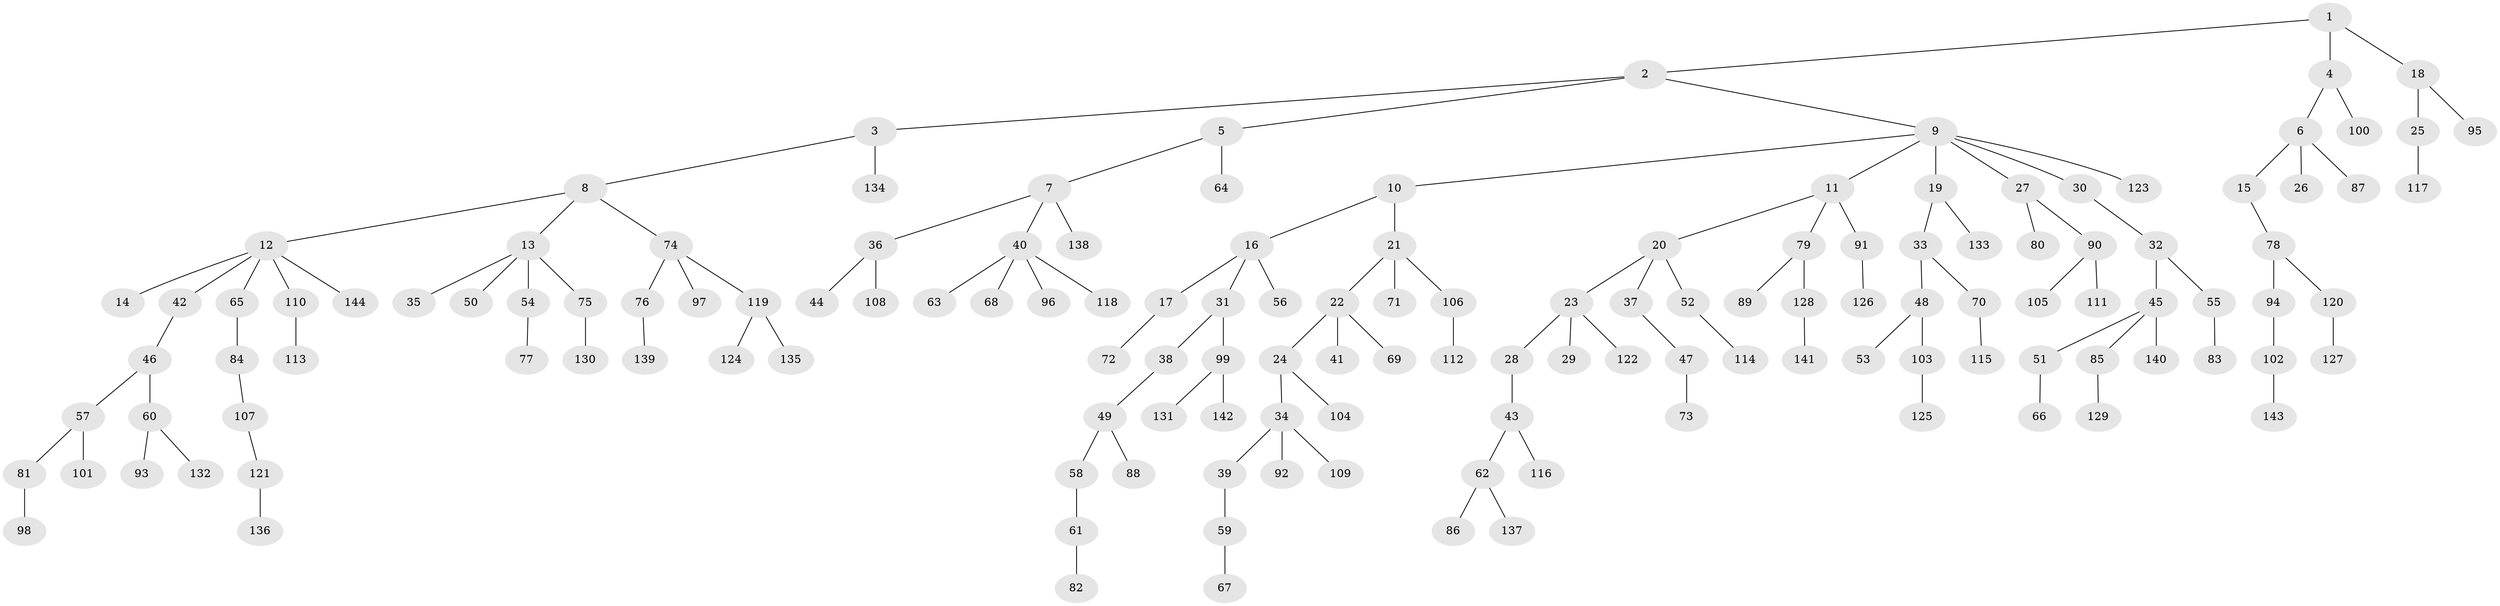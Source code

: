 // coarse degree distribution, {1: 0.4772727272727273, 3: 0.13636363636363635, 2: 0.2727272727272727, 4: 0.09090909090909091, 7: 0.022727272727272728}
// Generated by graph-tools (version 1.1) at 2025/37/03/04/25 23:37:23]
// undirected, 144 vertices, 143 edges
graph export_dot {
  node [color=gray90,style=filled];
  1;
  2;
  3;
  4;
  5;
  6;
  7;
  8;
  9;
  10;
  11;
  12;
  13;
  14;
  15;
  16;
  17;
  18;
  19;
  20;
  21;
  22;
  23;
  24;
  25;
  26;
  27;
  28;
  29;
  30;
  31;
  32;
  33;
  34;
  35;
  36;
  37;
  38;
  39;
  40;
  41;
  42;
  43;
  44;
  45;
  46;
  47;
  48;
  49;
  50;
  51;
  52;
  53;
  54;
  55;
  56;
  57;
  58;
  59;
  60;
  61;
  62;
  63;
  64;
  65;
  66;
  67;
  68;
  69;
  70;
  71;
  72;
  73;
  74;
  75;
  76;
  77;
  78;
  79;
  80;
  81;
  82;
  83;
  84;
  85;
  86;
  87;
  88;
  89;
  90;
  91;
  92;
  93;
  94;
  95;
  96;
  97;
  98;
  99;
  100;
  101;
  102;
  103;
  104;
  105;
  106;
  107;
  108;
  109;
  110;
  111;
  112;
  113;
  114;
  115;
  116;
  117;
  118;
  119;
  120;
  121;
  122;
  123;
  124;
  125;
  126;
  127;
  128;
  129;
  130;
  131;
  132;
  133;
  134;
  135;
  136;
  137;
  138;
  139;
  140;
  141;
  142;
  143;
  144;
  1 -- 2;
  1 -- 4;
  1 -- 18;
  2 -- 3;
  2 -- 5;
  2 -- 9;
  3 -- 8;
  3 -- 134;
  4 -- 6;
  4 -- 100;
  5 -- 7;
  5 -- 64;
  6 -- 15;
  6 -- 26;
  6 -- 87;
  7 -- 36;
  7 -- 40;
  7 -- 138;
  8 -- 12;
  8 -- 13;
  8 -- 74;
  9 -- 10;
  9 -- 11;
  9 -- 19;
  9 -- 27;
  9 -- 30;
  9 -- 123;
  10 -- 16;
  10 -- 21;
  11 -- 20;
  11 -- 79;
  11 -- 91;
  12 -- 14;
  12 -- 42;
  12 -- 65;
  12 -- 110;
  12 -- 144;
  13 -- 35;
  13 -- 50;
  13 -- 54;
  13 -- 75;
  15 -- 78;
  16 -- 17;
  16 -- 31;
  16 -- 56;
  17 -- 72;
  18 -- 25;
  18 -- 95;
  19 -- 33;
  19 -- 133;
  20 -- 23;
  20 -- 37;
  20 -- 52;
  21 -- 22;
  21 -- 71;
  21 -- 106;
  22 -- 24;
  22 -- 41;
  22 -- 69;
  23 -- 28;
  23 -- 29;
  23 -- 122;
  24 -- 34;
  24 -- 104;
  25 -- 117;
  27 -- 80;
  27 -- 90;
  28 -- 43;
  30 -- 32;
  31 -- 38;
  31 -- 99;
  32 -- 45;
  32 -- 55;
  33 -- 48;
  33 -- 70;
  34 -- 39;
  34 -- 92;
  34 -- 109;
  36 -- 44;
  36 -- 108;
  37 -- 47;
  38 -- 49;
  39 -- 59;
  40 -- 63;
  40 -- 68;
  40 -- 96;
  40 -- 118;
  42 -- 46;
  43 -- 62;
  43 -- 116;
  45 -- 51;
  45 -- 85;
  45 -- 140;
  46 -- 57;
  46 -- 60;
  47 -- 73;
  48 -- 53;
  48 -- 103;
  49 -- 58;
  49 -- 88;
  51 -- 66;
  52 -- 114;
  54 -- 77;
  55 -- 83;
  57 -- 81;
  57 -- 101;
  58 -- 61;
  59 -- 67;
  60 -- 93;
  60 -- 132;
  61 -- 82;
  62 -- 86;
  62 -- 137;
  65 -- 84;
  70 -- 115;
  74 -- 76;
  74 -- 97;
  74 -- 119;
  75 -- 130;
  76 -- 139;
  78 -- 94;
  78 -- 120;
  79 -- 89;
  79 -- 128;
  81 -- 98;
  84 -- 107;
  85 -- 129;
  90 -- 105;
  90 -- 111;
  91 -- 126;
  94 -- 102;
  99 -- 131;
  99 -- 142;
  102 -- 143;
  103 -- 125;
  106 -- 112;
  107 -- 121;
  110 -- 113;
  119 -- 124;
  119 -- 135;
  120 -- 127;
  121 -- 136;
  128 -- 141;
}
